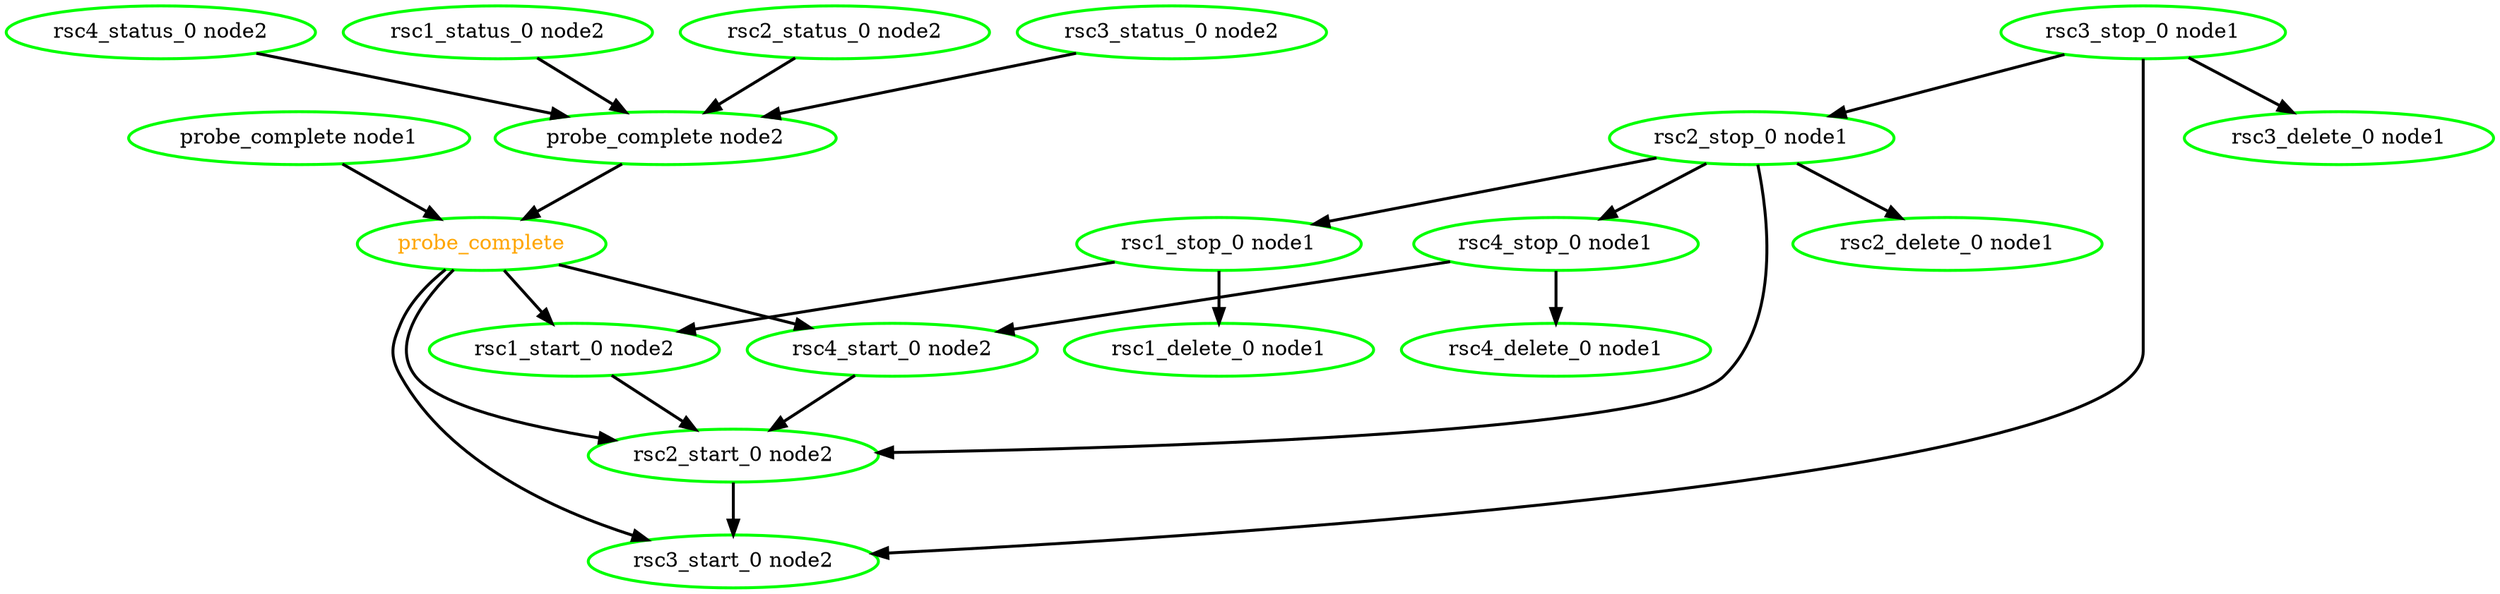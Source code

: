 digraph "g" {
	size = "30,30"
"probe_complete" [ style=bold color="green" fontcolor="orange" ]
"probe_complete node1" [ style=bold color="green" fontcolor="black" ]
"probe_complete node2" [ style=bold color="green" fontcolor="black" ]
"rsc1_status_0 node2" [ style=bold color="green" fontcolor="black" ]
"rsc2_status_0 node2" [ style=bold color="green" fontcolor="black" ]
"rsc3_status_0 node2" [ style=bold color="green" fontcolor="black" ]
"rsc4_status_0 node2" [ style=bold color="green" fontcolor="black" ]
"rsc1_stop_0 node1" [ style=bold color="green" fontcolor="black" ]
"rsc1_start_0 node2" [ style=bold color="green" fontcolor="black" ]
"rsc1_delete_0 node1" [ style=bold color="green" fontcolor="black" ]
"rsc2_stop_0 node1" [ style=bold color="green" fontcolor="black" ]
"rsc2_start_0 node2" [ style=bold color="green" fontcolor="black" ]
"rsc2_delete_0 node1" [ style=bold color="green" fontcolor="black" ]
"rsc3_stop_0 node1" [ style=bold color="green" fontcolor="black" ]
"rsc3_start_0 node2" [ style=bold color="green" fontcolor="black" ]
"rsc3_delete_0 node1" [ style=bold color="green" fontcolor="black" ]
"rsc4_stop_0 node1" [ style=bold color="green" fontcolor="black" ]
"rsc4_start_0 node2" [ style=bold color="green" fontcolor="black" ]
"rsc4_delete_0 node1" [ style=bold color="green" fontcolor="black" ]
"probe_complete node1" -> "probe_complete" [ style = bold]
"probe_complete node2" -> "probe_complete" [ style = bold]
"rsc1_status_0 node2" -> "probe_complete node2" [ style = bold]
"rsc2_status_0 node2" -> "probe_complete node2" [ style = bold]
"rsc3_status_0 node2" -> "probe_complete node2" [ style = bold]
"rsc4_status_0 node2" -> "probe_complete node2" [ style = bold]
"rsc2_stop_0 node1" -> "rsc1_stop_0 node1" [ style = bold]
"probe_complete" -> "rsc1_start_0 node2" [ style = bold]
"rsc1_stop_0 node1" -> "rsc1_start_0 node2" [ style = bold]
"rsc1_stop_0 node1" -> "rsc1_delete_0 node1" [ style = bold]
"rsc3_stop_0 node1" -> "rsc2_stop_0 node1" [ style = bold]
"probe_complete" -> "rsc2_start_0 node2" [ style = bold]
"rsc1_start_0 node2" -> "rsc2_start_0 node2" [ style = bold]
"rsc2_stop_0 node1" -> "rsc2_start_0 node2" [ style = bold]
"rsc4_start_0 node2" -> "rsc2_start_0 node2" [ style = bold]
"rsc2_stop_0 node1" -> "rsc2_delete_0 node1" [ style = bold]
"probe_complete" -> "rsc3_start_0 node2" [ style = bold]
"rsc2_start_0 node2" -> "rsc3_start_0 node2" [ style = bold]
"rsc3_stop_0 node1" -> "rsc3_start_0 node2" [ style = bold]
"rsc3_stop_0 node1" -> "rsc3_delete_0 node1" [ style = bold]
"rsc2_stop_0 node1" -> "rsc4_stop_0 node1" [ style = bold]
"probe_complete" -> "rsc4_start_0 node2" [ style = bold]
"rsc4_stop_0 node1" -> "rsc4_start_0 node2" [ style = bold]
"rsc4_stop_0 node1" -> "rsc4_delete_0 node1" [ style = bold]
}
